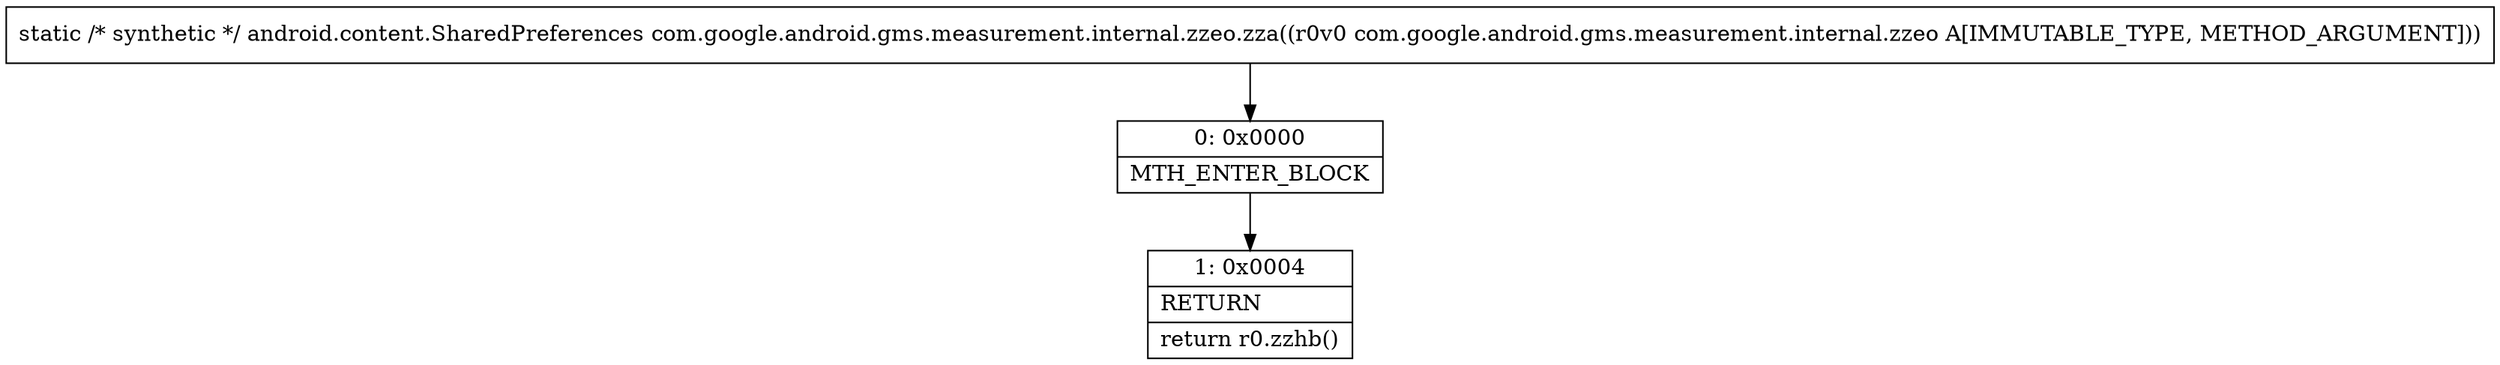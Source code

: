 digraph "CFG forcom.google.android.gms.measurement.internal.zzeo.zza(Lcom\/google\/android\/gms\/measurement\/internal\/zzeo;)Landroid\/content\/SharedPreferences;" {
Node_0 [shape=record,label="{0\:\ 0x0000|MTH_ENTER_BLOCK\l}"];
Node_1 [shape=record,label="{1\:\ 0x0004|RETURN\l|return r0.zzhb()\l}"];
MethodNode[shape=record,label="{static \/* synthetic *\/ android.content.SharedPreferences com.google.android.gms.measurement.internal.zzeo.zza((r0v0 com.google.android.gms.measurement.internal.zzeo A[IMMUTABLE_TYPE, METHOD_ARGUMENT])) }"];
MethodNode -> Node_0;
Node_0 -> Node_1;
}

